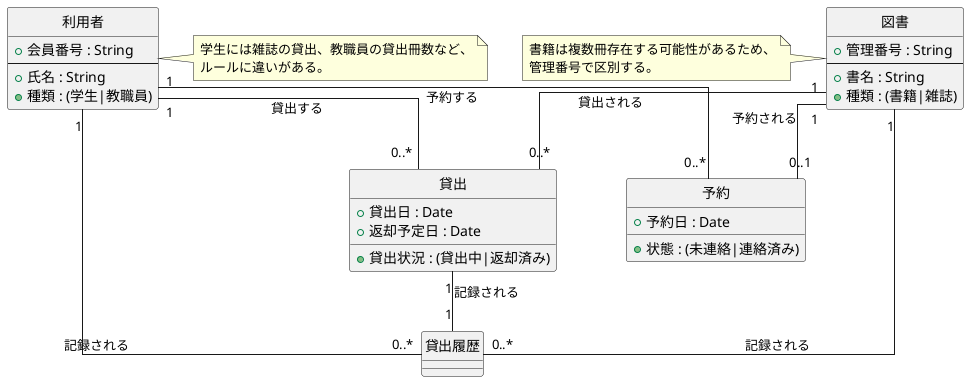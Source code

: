 @startuml .
skinparam linetype ortho
hide circle
' Entities
entity 図書 {
  + 管理番号 : String
  --
  + 書名 : String
  + 種類 : (書籍|雑誌)
}

entity 利用者 {
  + 会員番号 : String
  --
  + 氏名 : String
  + 種類 : (学生|教職員)
}

entity 貸出 {
  + 貸出日 : Date
  + 返却予定日 : Date
  + 貸出状況 : (貸出中|返却済み)
}

entity 予約 {
  + 予約日 : Date
  + 状態 : (未連絡|連絡済み)
}

' Relations
利用者 "1" -- "0..*" 貸出 : 貸出する
図書 "1" -- "0..*" 貸出 : 貸出される
利用者 "1" -- "0..*" 予約 : 予約する
図書 "1" -- "0..1" 予約 : 予約される
図書 "1" -- "0..*" 貸出履歴 : 記録される
利用者 "1" -- "0..*" 貸出履歴 : 記録される
貸出 "1" -- "1" 貸出履歴 : 記録される

' Note
note left of 図書
書籍は複数冊存在する可能性があるため、
管理番号で区別する。
end note

note right of 利用者
学生には雑誌の貸出、教職員の貸出冊数など、
ルールに違いがある。
end note
@enduml